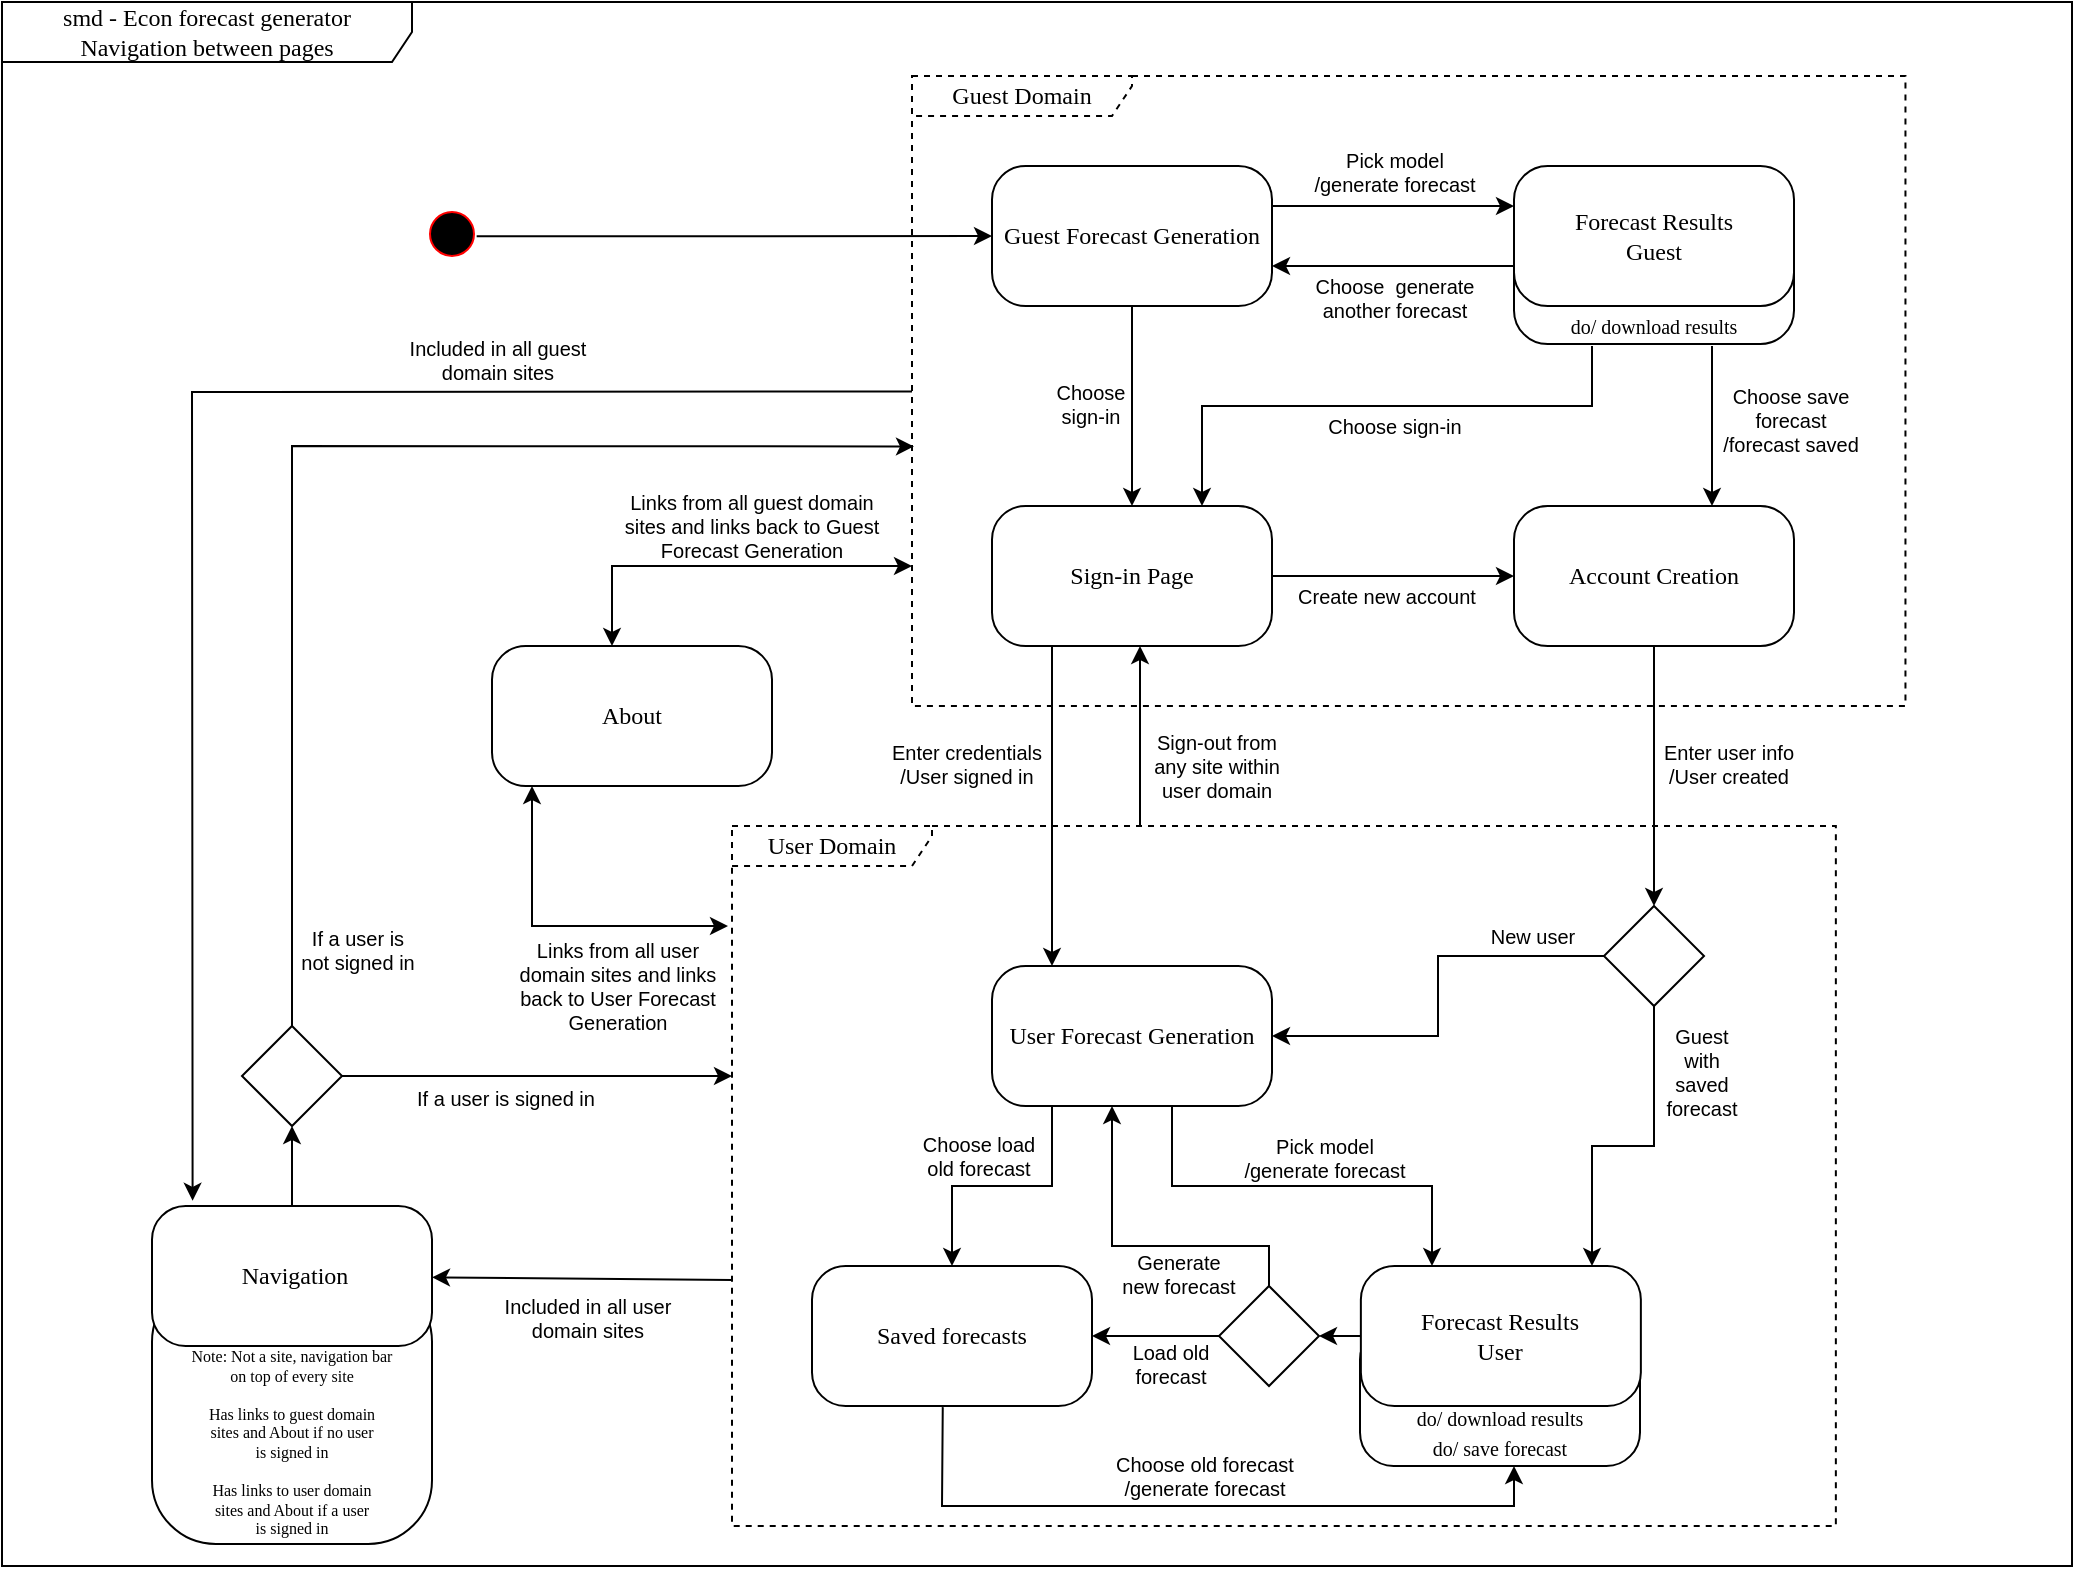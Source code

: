 <mxfile version="13.7.5" type="device"><diagram name="Page-1" id="58cdce13-f638-feb5-8d6f-7d28b1aa9fa0"><mxGraphModel dx="1564" dy="840" grid="1" gridSize="10" guides="1" tooltips="1" connect="1" arrows="1" fold="1" page="1" pageScale="1" pageWidth="1100" pageHeight="850" background="#ffffff" math="0" shadow="0"><root><mxCell id="0"/><mxCell id="1" parent="0"/><mxCell id="yANV_cJkJwUQ-5siaTSS-74" value="&lt;font style=&quot;font-size: 8px&quot;&gt;Note: Not a site, navigation bar &lt;br&gt;on top of every site&lt;br&gt;&lt;br&gt;Has links to guest domain &lt;br&gt;sites and About if no user &lt;br&gt;is signed in&lt;br&gt;&lt;br&gt;Has links to user domain &lt;br&gt;sites and About if a user &lt;br&gt;is signed in&lt;br&gt;&lt;/font&gt;" style="rounded=1;whiteSpace=wrap;html=1;arcSize=24;shadow=0;comic=0;labelBackgroundColor=none;fontFamily=Verdana;fontSize=7;fontColor=#000000;align=center;direction=east;verticalAlign=bottom;" vertex="1" parent="1"><mxGeometry x="110" y="676" width="140" height="133" as="geometry"/></mxCell><mxCell id="2a3bc250acf0617d-8" value="smd - Econ forecast generator&lt;br&gt;Navigation between pages" style="shape=umlFrame;whiteSpace=wrap;html=1;rounded=1;shadow=0;comic=0;labelBackgroundColor=none;strokeWidth=1;fontFamily=Verdana;fontSize=12;align=center;width=205;height=30;direction=east;" parent="1" vertex="1"><mxGeometry x="35" y="38" width="1035" height="782" as="geometry"/></mxCell><mxCell id="4D-wiklD7kkTZgOBQLI2-4" value="&amp;nbsp;Navigation" style="rounded=1;whiteSpace=wrap;html=1;arcSize=24;shadow=0;comic=0;labelBackgroundColor=none;fontFamily=Verdana;fontSize=12;fontColor=#000000;align=center;direction=east;" parent="1" vertex="1"><mxGeometry x="110" y="640" width="140" height="70" as="geometry"/></mxCell><mxCell id="4D-wiklD7kkTZgOBQLI2-40" value="User Domain" style="shape=umlFrame;whiteSpace=wrap;html=1;rounded=1;shadow=0;comic=0;labelBackgroundColor=none;strokeWidth=1;fontFamily=Verdana;fontSize=12;align=center;width=100;height=20;aspect=fixed;direction=east;dashed=1;" parent="1" vertex="1"><mxGeometry x="400" y="450" width="551.93" height="350" as="geometry"/></mxCell><mxCell id="4D-wiklD7kkTZgOBQLI2-16" value="Saved forecasts" style="rounded=1;whiteSpace=wrap;html=1;arcSize=24;shadow=0;comic=0;labelBackgroundColor=none;fontFamily=Verdana;fontSize=12;fontColor=#000000;align=center;aspect=fixed;direction=east;" parent="1" vertex="1"><mxGeometry x="440" y="670" width="140" height="70" as="geometry"/></mxCell><mxCell id="yANV_cJkJwUQ-5siaTSS-44" value="&lt;font style=&quot;font-size: 10px&quot;&gt;do/ download results&lt;br&gt;do/ save forecast&lt;br&gt;&lt;/font&gt;" style="rounded=1;whiteSpace=wrap;html=1;arcSize=24;shadow=0;comic=0;labelBackgroundColor=none;fontFamily=Verdana;fontSize=12;fontColor=#000000;align=center;aspect=fixed;direction=east;verticalAlign=bottom;" vertex="1" parent="1"><mxGeometry x="714" y="700" width="140" height="70" as="geometry"/></mxCell><mxCell id="yANV_cJkJwUQ-5siaTSS-45" value="&lt;font style=&quot;font-size: 10px&quot;&gt;do/ download results&lt;br&gt;&lt;/font&gt;" style="rounded=1;whiteSpace=wrap;html=1;arcSize=24;shadow=0;comic=0;labelBackgroundColor=none;fontFamily=Verdana;fontSize=12;fontColor=#000000;align=center;aspect=fixed;direction=east;verticalAlign=bottom;" vertex="1" parent="1"><mxGeometry x="791" y="139" width="140" height="70" as="geometry"/></mxCell><mxCell id="4D-wiklD7kkTZgOBQLI2-39" value="Guest Domain" style="shape=umlFrame;whiteSpace=wrap;html=1;rounded=1;shadow=0;comic=0;labelBackgroundColor=none;strokeWidth=1;fontFamily=Verdana;fontSize=12;align=center;width=110;height=20;aspect=fixed;direction=east;dashed=1;" parent="1" vertex="1"><mxGeometry x="490" y="75" width="496.73" height="315" as="geometry"/></mxCell><mxCell id="yANV_cJkJwUQ-5siaTSS-7" style="edgeStyle=orthogonalEdgeStyle;rounded=0;orthogonalLoop=1;jettySize=auto;html=1;entryX=0;entryY=0.5;entryDx=0;entryDy=0;exitX=0.536;exitY=0.089;exitDx=0;exitDy=0;exitPerimeter=0;" edge="1" parent="1" source="382b91b5511bd0f7-1" target="382b91b5511bd0f7-6"><mxGeometry relative="1" as="geometry"/></mxCell><mxCell id="382b91b5511bd0f7-1" value="" style="ellipse;html=1;shape=startState;fillColor=#000000;strokeColor=#ff0000;rounded=1;shadow=0;comic=0;labelBackgroundColor=none;fontFamily=Verdana;fontSize=12;fontColor=#000000;align=center;direction=south;" parent="1" vertex="1"><mxGeometry x="245" y="139" width="30" height="30" as="geometry"/></mxCell><mxCell id="yANV_cJkJwUQ-5siaTSS-9" value="" style="edgeStyle=orthogonalEdgeStyle;rounded=0;orthogonalLoop=1;jettySize=auto;html=1;" edge="1" parent="1" source="382b91b5511bd0f7-6" target="4D-wiklD7kkTZgOBQLI2-12"><mxGeometry relative="1" as="geometry"><Array as="points"><mxPoint x="730" y="140"/><mxPoint x="730" y="140"/></Array></mxGeometry></mxCell><mxCell id="yANV_cJkJwUQ-5siaTSS-11" value="" style="edgeStyle=orthogonalEdgeStyle;rounded=0;orthogonalLoop=1;jettySize=auto;html=1;" edge="1" parent="1" source="382b91b5511bd0f7-6" target="4D-wiklD7kkTZgOBQLI2-3"><mxGeometry relative="1" as="geometry"/></mxCell><mxCell id="382b91b5511bd0f7-6" value="Guest Forecast Generation" style="rounded=1;whiteSpace=wrap;html=1;arcSize=24;shadow=0;comic=0;labelBackgroundColor=none;fontFamily=Verdana;fontSize=12;fontColor=#000000;align=center;aspect=fixed;direction=east;" parent="1" vertex="1"><mxGeometry x="530" y="120" width="140" height="70" as="geometry"/></mxCell><mxCell id="yANV_cJkJwUQ-5siaTSS-13" style="edgeStyle=orthogonalEdgeStyle;rounded=0;orthogonalLoop=1;jettySize=auto;html=1;" edge="1" parent="1" source="4D-wiklD7kkTZgOBQLI2-3" target="yANV_cJkJwUQ-5siaTSS-8"><mxGeometry relative="1" as="geometry"><Array as="points"><mxPoint x="560" y="430"/><mxPoint x="560" y="430"/></Array></mxGeometry></mxCell><mxCell id="yANV_cJkJwUQ-5siaTSS-15" value="" style="edgeStyle=orthogonalEdgeStyle;rounded=0;orthogonalLoop=1;jettySize=auto;html=1;" edge="1" parent="1" source="4D-wiklD7kkTZgOBQLI2-3" target="4D-wiklD7kkTZgOBQLI2-17"><mxGeometry relative="1" as="geometry"/></mxCell><mxCell id="yANV_cJkJwUQ-5siaTSS-27" style="edgeStyle=orthogonalEdgeStyle;rounded=0;orthogonalLoop=1;jettySize=auto;html=1;startArrow=classic;startFill=1;endArrow=none;endFill=0;" edge="1" parent="1" source="4D-wiklD7kkTZgOBQLI2-3"><mxGeometry relative="1" as="geometry"><mxPoint x="604" y="450" as="targetPoint"/><Array as="points"><mxPoint x="604" y="380"/><mxPoint x="604" y="380"/></Array></mxGeometry></mxCell><mxCell id="4D-wiklD7kkTZgOBQLI2-3" value="Sign-in Page" style="rounded=1;whiteSpace=wrap;html=1;arcSize=24;shadow=0;comic=0;labelBackgroundColor=none;fontFamily=Verdana;fontSize=12;fontColor=#000000;align=center;aspect=fixed;direction=east;" parent="1" vertex="1"><mxGeometry x="530" y="290" width="140" height="70" as="geometry"/></mxCell><mxCell id="yANV_cJkJwUQ-5siaTSS-26" style="edgeStyle=orthogonalEdgeStyle;rounded=0;orthogonalLoop=1;jettySize=auto;html=1;" edge="1" parent="1" source="4D-wiklD7kkTZgOBQLI2-4" target="yANV_cJkJwUQ-5siaTSS-23"><mxGeometry relative="1" as="geometry"/></mxCell><mxCell id="yANV_cJkJwUQ-5siaTSS-10" value="" style="edgeStyle=orthogonalEdgeStyle;rounded=0;orthogonalLoop=1;jettySize=auto;html=1;" edge="1" parent="1" target="4D-wiklD7kkTZgOBQLI2-17"><mxGeometry relative="1" as="geometry"><mxPoint x="890" y="210" as="sourcePoint"/><Array as="points"><mxPoint x="890" y="240"/><mxPoint x="890" y="240"/></Array></mxGeometry></mxCell><mxCell id="yANV_cJkJwUQ-5siaTSS-14" value="" style="edgeStyle=orthogonalEdgeStyle;rounded=0;orthogonalLoop=1;jettySize=auto;html=1;entryX=0.75;entryY=0;entryDx=0;entryDy=0;" edge="1" parent="1" target="4D-wiklD7kkTZgOBQLI2-3"><mxGeometry relative="1" as="geometry"><mxPoint x="830" y="210" as="sourcePoint"/><Array as="points"><mxPoint x="830" y="240"/><mxPoint x="635" y="240"/></Array></mxGeometry></mxCell><mxCell id="4D-wiklD7kkTZgOBQLI2-12" value="Forecast Results&lt;br&gt;Guest" style="rounded=1;whiteSpace=wrap;html=1;arcSize=24;shadow=0;comic=0;labelBackgroundColor=none;fontFamily=Verdana;fontSize=12;fontColor=#000000;align=center;aspect=fixed;direction=east;" parent="1" vertex="1"><mxGeometry x="791" y="120" width="140" height="70" as="geometry"/></mxCell><mxCell id="yANV_cJkJwUQ-5siaTSS-19" value="" style="edgeStyle=orthogonalEdgeStyle;rounded=0;orthogonalLoop=1;jettySize=auto;html=1;entryX=1;entryY=0.5;entryDx=0;entryDy=0;" edge="1" parent="1" source="4D-wiklD7kkTZgOBQLI2-15" target="yANV_cJkJwUQ-5siaTSS-61"><mxGeometry relative="1" as="geometry"><mxPoint x="690" y="705" as="targetPoint"/></mxGeometry></mxCell><mxCell id="4D-wiklD7kkTZgOBQLI2-15" value="Forecast Results&lt;br&gt;User" style="rounded=1;whiteSpace=wrap;html=1;arcSize=24;shadow=0;comic=0;labelBackgroundColor=none;fontFamily=Verdana;fontSize=12;fontColor=#000000;align=center;aspect=fixed;direction=east;" parent="1" vertex="1"><mxGeometry x="714.43" y="670" width="140" height="70" as="geometry"/></mxCell><mxCell id="yANV_cJkJwUQ-5siaTSS-40" style="edgeStyle=orthogonalEdgeStyle;rounded=0;orthogonalLoop=1;jettySize=auto;html=1;startArrow=none;startFill=0;endArrow=classic;endFill=1;" edge="1" parent="1" source="4D-wiklD7kkTZgOBQLI2-17" target="yANV_cJkJwUQ-5siaTSS-39"><mxGeometry relative="1" as="geometry"/></mxCell><mxCell id="4D-wiklD7kkTZgOBQLI2-17" value="Account Creation" style="rounded=1;whiteSpace=wrap;html=1;arcSize=24;shadow=0;comic=0;labelBackgroundColor=none;fontFamily=Verdana;fontSize=12;fontColor=#000000;align=center;aspect=fixed;direction=east;" parent="1" vertex="1"><mxGeometry x="791" y="290" width="140" height="70" as="geometry"/></mxCell><mxCell id="yANV_cJkJwUQ-5siaTSS-21" style="edgeStyle=orthogonalEdgeStyle;rounded=0;orthogonalLoop=1;jettySize=auto;html=1;startArrow=classic;startFill=1;" edge="1" parent="1" source="yANV_cJkJwUQ-5siaTSS-3" target="4D-wiklD7kkTZgOBQLI2-39"><mxGeometry relative="1" as="geometry"><Array as="points"><mxPoint x="340" y="320"/></Array></mxGeometry></mxCell><mxCell id="yANV_cJkJwUQ-5siaTSS-22" style="edgeStyle=orthogonalEdgeStyle;rounded=0;orthogonalLoop=1;jettySize=auto;html=1;startArrow=classic;startFill=1;" edge="1" parent="1" source="yANV_cJkJwUQ-5siaTSS-3"><mxGeometry relative="1" as="geometry"><mxPoint x="398" y="500" as="targetPoint"/><Array as="points"><mxPoint x="300" y="500"/><mxPoint x="398" y="500"/></Array></mxGeometry></mxCell><mxCell id="yANV_cJkJwUQ-5siaTSS-3" value="About" style="rounded=1;whiteSpace=wrap;html=1;arcSize=24;shadow=0;comic=0;labelBackgroundColor=none;fontFamily=Verdana;fontSize=12;fontColor=#000000;align=center;direction=east;" vertex="1" parent="1"><mxGeometry x="280" y="360" width="140" height="70" as="geometry"/></mxCell><mxCell id="yANV_cJkJwUQ-5siaTSS-16" style="edgeStyle=orthogonalEdgeStyle;rounded=0;orthogonalLoop=1;jettySize=auto;html=1;" edge="1" parent="1" source="yANV_cJkJwUQ-5siaTSS-8" target="4D-wiklD7kkTZgOBQLI2-15"><mxGeometry relative="1" as="geometry"><Array as="points"><mxPoint x="620" y="630"/><mxPoint x="750" y="630"/></Array></mxGeometry></mxCell><mxCell id="yANV_cJkJwUQ-5siaTSS-18" style="edgeStyle=orthogonalEdgeStyle;rounded=0;orthogonalLoop=1;jettySize=auto;html=1;" edge="1" parent="1" source="yANV_cJkJwUQ-5siaTSS-8" target="4D-wiklD7kkTZgOBQLI2-16"><mxGeometry relative="1" as="geometry"><Array as="points"><mxPoint x="560" y="630"/><mxPoint x="510" y="630"/></Array></mxGeometry></mxCell><mxCell id="yANV_cJkJwUQ-5siaTSS-8" value="User Forecast Generation" style="rounded=1;whiteSpace=wrap;html=1;arcSize=24;shadow=0;comic=0;labelBackgroundColor=none;fontFamily=Verdana;fontSize=12;fontColor=#000000;align=center;aspect=fixed;direction=east;" vertex="1" parent="1"><mxGeometry x="530.0" y="520" width="140" height="70" as="geometry"/></mxCell><mxCell id="yANV_cJkJwUQ-5siaTSS-20" style="edgeStyle=orthogonalEdgeStyle;rounded=0;orthogonalLoop=1;jettySize=auto;html=1;exitX=0.5;exitY=1;exitDx=0;exitDy=0;" edge="1" parent="1" source="yANV_cJkJwUQ-5siaTSS-3" target="yANV_cJkJwUQ-5siaTSS-3"><mxGeometry relative="1" as="geometry"/></mxCell><mxCell id="yANV_cJkJwUQ-5siaTSS-46" style="edgeStyle=orthogonalEdgeStyle;rounded=0;orthogonalLoop=1;jettySize=auto;html=1;startArrow=none;startFill=0;endArrow=classic;endFill=1;" edge="1" parent="1" source="yANV_cJkJwUQ-5siaTSS-23" target="4D-wiklD7kkTZgOBQLI2-40"><mxGeometry relative="1" as="geometry"><Array as="points"><mxPoint x="350" y="575"/><mxPoint x="350" y="575"/></Array></mxGeometry></mxCell><mxCell id="yANV_cJkJwUQ-5siaTSS-23" value="" style="rhombus;whiteSpace=wrap;html=1;strokeColor=#000000;" vertex="1" parent="1"><mxGeometry x="155" y="550" width="50" height="50" as="geometry"/></mxCell><mxCell id="yANV_cJkJwUQ-5siaTSS-33" value="" style="endArrow=classic;html=1;rounded=0;entryX=0.002;entryY=0.588;entryDx=0;entryDy=0;entryPerimeter=0;" edge="1" parent="1" target="4D-wiklD7kkTZgOBQLI2-39"><mxGeometry width="50" height="50" relative="1" as="geometry"><mxPoint x="180" y="550" as="sourcePoint"/><mxPoint x="488" y="287" as="targetPoint"/><Array as="points"><mxPoint x="180" y="260"/></Array></mxGeometry></mxCell><mxCell id="yANV_cJkJwUQ-5siaTSS-34" value="" style="endArrow=classic;html=1;" edge="1" parent="1" target="4D-wiklD7kkTZgOBQLI2-4"><mxGeometry width="50" height="50" relative="1" as="geometry"><mxPoint x="400" y="677" as="sourcePoint"/><mxPoint x="450" y="630" as="targetPoint"/></mxGeometry></mxCell><mxCell id="yANV_cJkJwUQ-5siaTSS-36" value="" style="endArrow=classic;html=1;entryX=0.145;entryY=-0.037;entryDx=0;entryDy=0;entryPerimeter=0;rounded=0;" edge="1" parent="1" source="4D-wiklD7kkTZgOBQLI2-39" target="4D-wiklD7kkTZgOBQLI2-4"><mxGeometry width="50" height="50" relative="1" as="geometry"><mxPoint x="419.289" y="282.5" as="sourcePoint"/><mxPoint x="419.289" y="232.5" as="targetPoint"/><Array as="points"><mxPoint x="130" y="233"/></Array></mxGeometry></mxCell><mxCell id="yANV_cJkJwUQ-5siaTSS-37" value="" style="edgeStyle=orthogonalEdgeStyle;rounded=0;orthogonalLoop=1;jettySize=auto;html=1;startArrow=classic;startFill=1;endArrow=none;endFill=0;" edge="1" parent="1"><mxGeometry relative="1" as="geometry"><mxPoint x="670" y="170" as="sourcePoint"/><mxPoint x="791" y="170" as="targetPoint"/><Array as="points"><mxPoint x="670" y="170"/><mxPoint x="791" y="170"/></Array></mxGeometry></mxCell><mxCell id="yANV_cJkJwUQ-5siaTSS-41" style="edgeStyle=orthogonalEdgeStyle;rounded=0;orthogonalLoop=1;jettySize=auto;html=1;startArrow=none;startFill=0;endArrow=classic;endFill=1;" edge="1" parent="1" source="yANV_cJkJwUQ-5siaTSS-39" target="yANV_cJkJwUQ-5siaTSS-8"><mxGeometry relative="1" as="geometry"/></mxCell><mxCell id="yANV_cJkJwUQ-5siaTSS-42" style="edgeStyle=orthogonalEdgeStyle;rounded=0;orthogonalLoop=1;jettySize=auto;html=1;startArrow=none;startFill=0;endArrow=classic;endFill=1;" edge="1" parent="1" source="yANV_cJkJwUQ-5siaTSS-39" target="4D-wiklD7kkTZgOBQLI2-15"><mxGeometry relative="1" as="geometry"><Array as="points"><mxPoint x="861" y="610"/><mxPoint x="830" y="610"/></Array></mxGeometry></mxCell><mxCell id="yANV_cJkJwUQ-5siaTSS-39" value="" style="rhombus;whiteSpace=wrap;html=1;strokeColor=#000000;" vertex="1" parent="1"><mxGeometry x="836" y="490" width="50" height="50" as="geometry"/></mxCell><mxCell id="yANV_cJkJwUQ-5siaTSS-47" value="&lt;font style=&quot;font-size: 10px&quot;&gt;Choose&amp;nbsp; generate &lt;br&gt;another forecast&lt;/font&gt;" style="text;html=1;strokeColor=none;fillColor=none;align=center;verticalAlign=middle;whiteSpace=wrap;rounded=0;fontSize=10;" vertex="1" parent="1"><mxGeometry x="680" y="166" width="102.5" height="40" as="geometry"/></mxCell><mxCell id="yANV_cJkJwUQ-5siaTSS-48" value="Pick model&lt;br&gt;/generate forecast" style="text;html=1;strokeColor=none;fillColor=none;align=center;verticalAlign=middle;whiteSpace=wrap;rounded=0;fontSize=10;" vertex="1" parent="1"><mxGeometry x="680" y="103" width="102.5" height="40" as="geometry"/></mxCell><mxCell id="yANV_cJkJwUQ-5siaTSS-50" value="Choose sign-in" style="text;html=1;strokeColor=none;fillColor=none;align=center;verticalAlign=middle;whiteSpace=wrap;rounded=0;fontSize=10;" vertex="1" parent="1"><mxGeometry x="680" y="240" width="102.5" height="20" as="geometry"/></mxCell><mxCell id="yANV_cJkJwUQ-5siaTSS-51" value="Create new account" style="text;html=1;strokeColor=none;fillColor=none;align=center;verticalAlign=middle;whiteSpace=wrap;rounded=0;fontSize=10;" vertex="1" parent="1"><mxGeometry x="676" y="315" width="102.5" height="40" as="geometry"/></mxCell><mxCell id="yANV_cJkJwUQ-5siaTSS-52" value="Choose save &lt;br&gt;forecast&lt;br&gt;/forecast saved" style="text;html=1;strokeColor=none;fillColor=none;align=center;verticalAlign=middle;whiteSpace=wrap;rounded=0;fontSize=10;" vertex="1" parent="1"><mxGeometry x="878" y="227" width="102.5" height="40" as="geometry"/></mxCell><mxCell id="yANV_cJkJwUQ-5siaTSS-53" value="Choose &lt;br&gt;sign-in" style="text;html=1;strokeColor=none;fillColor=none;align=center;verticalAlign=middle;whiteSpace=wrap;rounded=0;fontSize=10;" vertex="1" parent="1"><mxGeometry x="528" y="227" width="102.5" height="23" as="geometry"/></mxCell><mxCell id="yANV_cJkJwUQ-5siaTSS-54" value="Sign-out from &lt;br&gt;any site within &lt;br&gt;user domain" style="text;html=1;strokeColor=none;fillColor=none;align=center;verticalAlign=middle;whiteSpace=wrap;rounded=0;fontSize=10;" vertex="1" parent="1"><mxGeometry x="591" y="408" width="102.5" height="23" as="geometry"/></mxCell><mxCell id="yANV_cJkJwUQ-5siaTSS-55" value="Enter credentials&lt;br&gt;/User signed in" style="text;html=1;strokeColor=none;fillColor=none;align=center;verticalAlign=middle;whiteSpace=wrap;rounded=0;fontSize=10;" vertex="1" parent="1"><mxGeometry x="465.75" y="407.5" width="102.5" height="23" as="geometry"/></mxCell><mxCell id="yANV_cJkJwUQ-5siaTSS-56" value="Links from all guest domain sites and links back to Guest Forecast Generation" style="text;html=1;strokeColor=none;fillColor=none;align=center;verticalAlign=middle;whiteSpace=wrap;rounded=0;fontSize=10;" vertex="1" parent="1"><mxGeometry x="340" y="288" width="140" height="23" as="geometry"/></mxCell><mxCell id="yANV_cJkJwUQ-5siaTSS-57" value="Links from all user domain sites and links back to User Forecast Generation" style="text;html=1;strokeColor=none;fillColor=none;align=center;verticalAlign=middle;whiteSpace=wrap;rounded=0;fontSize=10;" vertex="1" parent="1"><mxGeometry x="290" y="515" width="106" height="29" as="geometry"/></mxCell><mxCell id="yANV_cJkJwUQ-5siaTSS-58" value="Enter user info&lt;br&gt;/User created" style="text;html=1;strokeColor=none;fillColor=none;align=center;verticalAlign=middle;whiteSpace=wrap;rounded=0;fontSize=10;" vertex="1" parent="1"><mxGeometry x="847" y="407.5" width="102.5" height="23" as="geometry"/></mxCell><mxCell id="yANV_cJkJwUQ-5siaTSS-59" value="New user" style="text;html=1;strokeColor=none;fillColor=none;align=center;verticalAlign=middle;whiteSpace=wrap;rounded=0;fontSize=10;" vertex="1" parent="1"><mxGeometry x="749.18" y="493" width="102.5" height="23" as="geometry"/></mxCell><mxCell id="yANV_cJkJwUQ-5siaTSS-60" value="Guest &lt;br&gt;with &lt;br&gt;saved&lt;br&gt;forecast" style="text;html=1;strokeColor=none;fillColor=none;align=center;verticalAlign=middle;whiteSpace=wrap;rounded=0;fontSize=10;" vertex="1" parent="1"><mxGeometry x="860" y="551.5" width="49.5" height="43" as="geometry"/></mxCell><mxCell id="yANV_cJkJwUQ-5siaTSS-62" style="edgeStyle=orthogonalEdgeStyle;rounded=0;orthogonalLoop=1;jettySize=auto;html=1;startArrow=none;startFill=0;endArrow=classic;endFill=1;fontSize=10;" edge="1" parent="1" source="yANV_cJkJwUQ-5siaTSS-61" target="4D-wiklD7kkTZgOBQLI2-16"><mxGeometry relative="1" as="geometry"/></mxCell><mxCell id="yANV_cJkJwUQ-5siaTSS-63" style="edgeStyle=orthogonalEdgeStyle;rounded=0;orthogonalLoop=1;jettySize=auto;html=1;startArrow=none;startFill=0;endArrow=classic;endFill=1;fontSize=10;" edge="1" parent="1" source="yANV_cJkJwUQ-5siaTSS-61" target="yANV_cJkJwUQ-5siaTSS-8"><mxGeometry relative="1" as="geometry"><Array as="points"><mxPoint x="668" y="660"/><mxPoint x="590" y="660"/></Array></mxGeometry></mxCell><mxCell id="yANV_cJkJwUQ-5siaTSS-61" value="" style="rhombus;whiteSpace=wrap;html=1;strokeColor=#000000;" vertex="1" parent="1"><mxGeometry x="643.5" y="680" width="50" height="50" as="geometry"/></mxCell><mxCell id="yANV_cJkJwUQ-5siaTSS-64" value="Choose old forecast&lt;br&gt;/generate forecast" style="text;html=1;strokeColor=none;fillColor=none;align=center;verticalAlign=middle;whiteSpace=wrap;rounded=0;fontSize=10;" vertex="1" parent="1"><mxGeometry x="585" y="763" width="102.5" height="23" as="geometry"/></mxCell><mxCell id="yANV_cJkJwUQ-5siaTSS-66" value="" style="endArrow=none;html=1;fontSize=10;rounded=0;entryX=0.467;entryY=1.008;entryDx=0;entryDy=0;entryPerimeter=0;startArrow=classic;startFill=1;endFill=0;" edge="1" parent="1" target="4D-wiklD7kkTZgOBQLI2-16"><mxGeometry width="50" height="50" relative="1" as="geometry"><mxPoint x="791" y="770" as="sourcePoint"/><mxPoint x="580" y="760" as="targetPoint"/><Array as="points"><mxPoint x="791" y="790"/><mxPoint x="505" y="790"/></Array></mxGeometry></mxCell><mxCell id="yANV_cJkJwUQ-5siaTSS-68" value="Generate &lt;br&gt;new forecast" style="text;html=1;strokeColor=none;fillColor=none;align=center;verticalAlign=middle;whiteSpace=wrap;rounded=0;fontSize=10;" vertex="1" parent="1"><mxGeometry x="571.5" y="662" width="102.5" height="23" as="geometry"/></mxCell><mxCell id="yANV_cJkJwUQ-5siaTSS-70" value="Load old&lt;br&gt;forecast" style="text;html=1;strokeColor=none;fillColor=none;align=center;verticalAlign=middle;whiteSpace=wrap;rounded=0;fontSize=10;" vertex="1" parent="1"><mxGeometry x="567.5" y="707" width="102.5" height="23" as="geometry"/></mxCell><mxCell id="yANV_cJkJwUQ-5siaTSS-71" value="Choose load&lt;br&gt;old forecast" style="text;html=1;strokeColor=none;fillColor=none;align=center;verticalAlign=middle;whiteSpace=wrap;rounded=0;fontSize=10;" vertex="1" parent="1"><mxGeometry x="472" y="603" width="102.5" height="23" as="geometry"/></mxCell><mxCell id="yANV_cJkJwUQ-5siaTSS-72" value="Pick model&lt;br&gt;/generate forecast" style="text;html=1;strokeColor=none;fillColor=none;align=center;verticalAlign=middle;whiteSpace=wrap;rounded=0;fontSize=10;" vertex="1" parent="1"><mxGeometry x="644.5" y="596" width="102.5" height="40" as="geometry"/></mxCell><mxCell id="yANV_cJkJwUQ-5siaTSS-73" value="Included in all user domain sites" style="text;html=1;strokeColor=none;fillColor=none;align=center;verticalAlign=middle;whiteSpace=wrap;rounded=0;fontSize=10;" vertex="1" parent="1"><mxGeometry x="275" y="681" width="106" height="29" as="geometry"/></mxCell><mxCell id="yANV_cJkJwUQ-5siaTSS-75" value="Included in all guest domain sites" style="text;html=1;strokeColor=none;fillColor=none;align=center;verticalAlign=middle;whiteSpace=wrap;rounded=0;fontSize=10;" vertex="1" parent="1"><mxGeometry x="230" y="202" width="106" height="29" as="geometry"/></mxCell><mxCell id="yANV_cJkJwUQ-5siaTSS-76" value="If a user is signed in" style="text;html=1;strokeColor=none;fillColor=none;align=center;verticalAlign=middle;whiteSpace=wrap;rounded=0;fontSize=10;" vertex="1" parent="1"><mxGeometry x="234" y="571" width="106" height="29" as="geometry"/></mxCell><mxCell id="yANV_cJkJwUQ-5siaTSS-77" value="If a user is&lt;br&gt;not signed in" style="text;html=1;strokeColor=none;fillColor=none;align=center;verticalAlign=middle;whiteSpace=wrap;rounded=0;fontSize=10;" vertex="1" parent="1"><mxGeometry x="160" y="497.5" width="106" height="29" as="geometry"/></mxCell></root></mxGraphModel></diagram></mxfile>